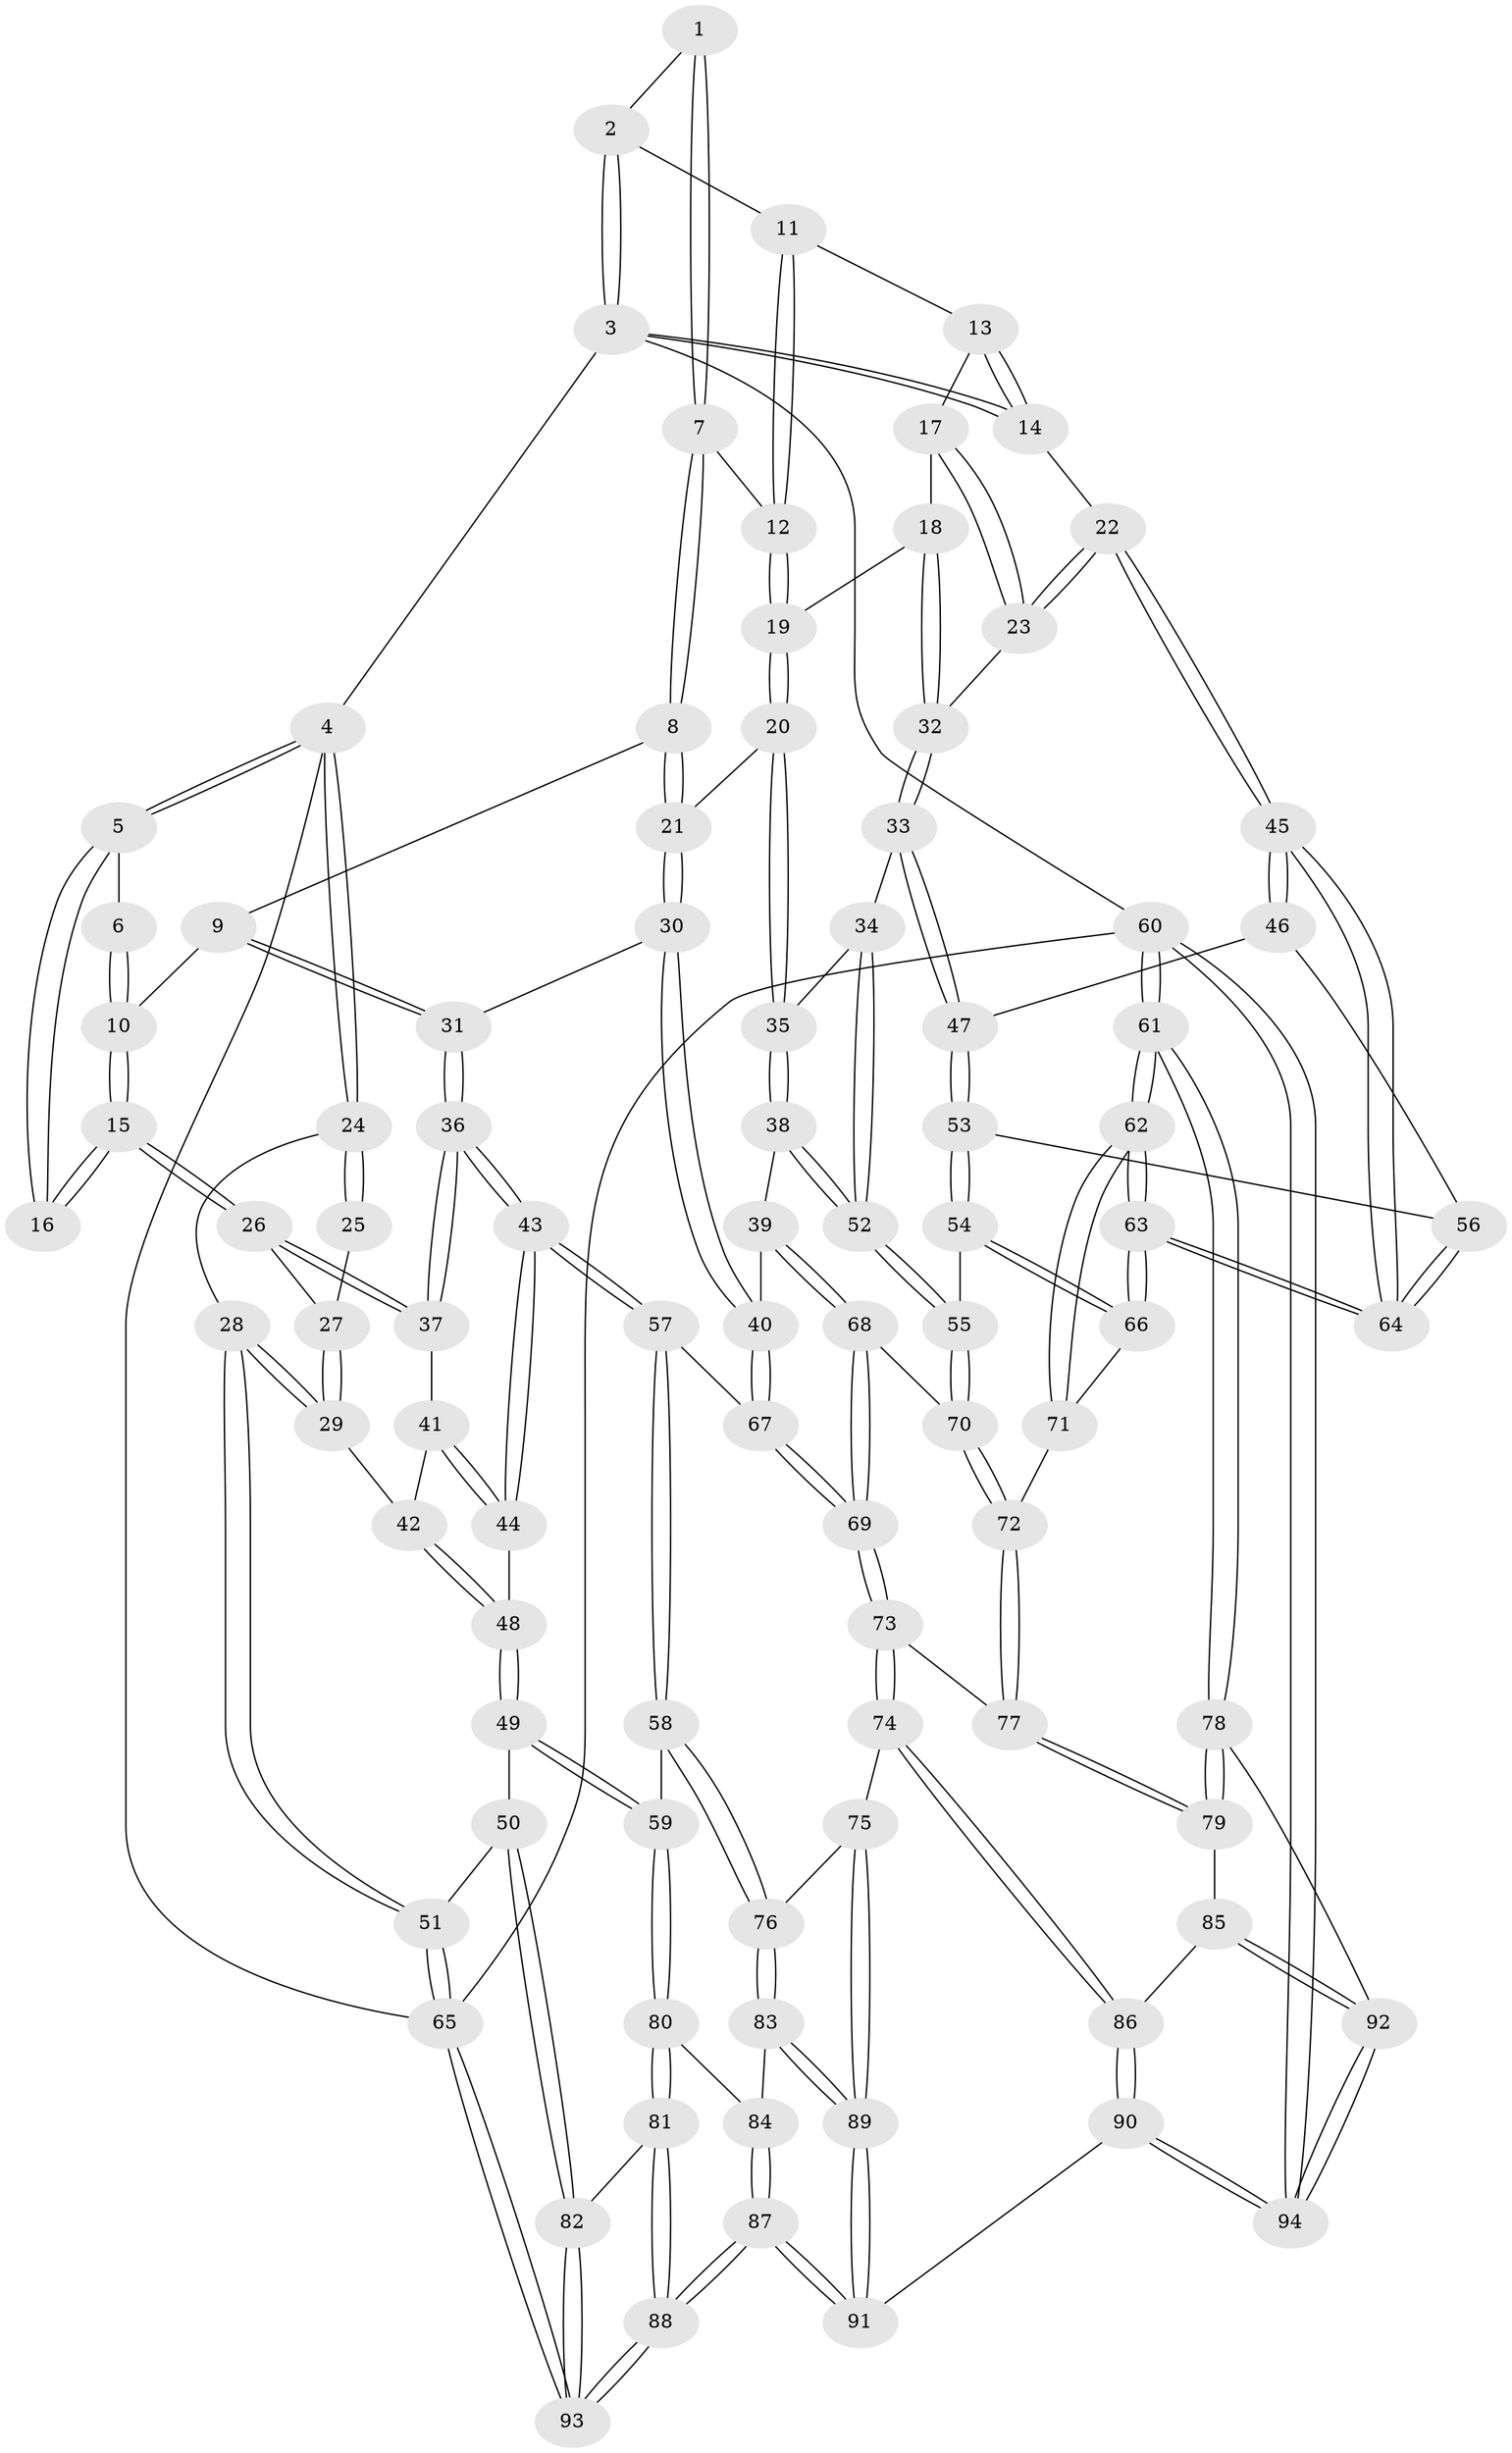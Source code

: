 // Generated by graph-tools (version 1.1) at 2025/11/02/27/25 16:11:54]
// undirected, 94 vertices, 232 edges
graph export_dot {
graph [start="1"]
  node [color=gray90,style=filled];
  1 [pos="+0.46327571373005205+0"];
  2 [pos="+0.7743679626533537+0"];
  3 [pos="+1+0"];
  4 [pos="+0+0"];
  5 [pos="+0+0"];
  6 [pos="+0.24776963540198416+0"];
  7 [pos="+0.47656277920602647+0"];
  8 [pos="+0.4509031891471595+0.11972474464497358"];
  9 [pos="+0.37381979131690773+0.17409779359751354"];
  10 [pos="+0.25244241386025223+0.1905686293501281"];
  11 [pos="+0.7937006801965655+0"];
  12 [pos="+0.6889663262624244+0.10481498817523112"];
  13 [pos="+0.8634315350694607+0.07789183509398664"];
  14 [pos="+1+0.07352868808434487"];
  15 [pos="+0.2329255898641914+0.2027380882030196"];
  16 [pos="+0.147032166535686+0.14705867527512498"];
  17 [pos="+0.8518916386173634+0.1340334136719996"];
  18 [pos="+0.814803347597245+0.21580767716972346"];
  19 [pos="+0.6818679578053827+0.19217915563168797"];
  20 [pos="+0.6380938572686438+0.22457452091028476"];
  21 [pos="+0.5762687055908581+0.22763312360772914"];
  22 [pos="+1+0.08855835128220353"];
  23 [pos="+1+0.21352160648169324"];
  24 [pos="+0+0.04009523099862408"];
  25 [pos="+0.1066489897011772+0.1598577164037565"];
  26 [pos="+0.21307007244192724+0.2682551264037604"];
  27 [pos="+0.047398175307836174+0.2154416544356921"];
  28 [pos="+0+0.29153000110378685"];
  29 [pos="+0+0.2998930346266082"];
  30 [pos="+0.4744551156395354+0.44316021607207057"];
  31 [pos="+0.4381662950432618+0.44529098404725787"];
  32 [pos="+0.8671849572829101+0.2988434329457106"];
  33 [pos="+0.8610684427497282+0.3549382674360147"];
  34 [pos="+0.8439554926831164+0.36525827606382016"];
  35 [pos="+0.6848027776524319+0.3332727033455616"];
  36 [pos="+0.38711680162247275+0.4676655200839932"];
  37 [pos="+0.20966513920412697+0.2809785624692166"];
  38 [pos="+0.6179101005311617+0.4869415768432581"];
  39 [pos="+0.5725663051145136+0.49235449206444043"];
  40 [pos="+0.5683426498080905+0.49109331872802936"];
  41 [pos="+0.18610438921892886+0.29878129455640134"];
  42 [pos="+0+0.3125629099236484"];
  43 [pos="+0.3246406662999724+0.5478350013831457"];
  44 [pos="+0.15781194608983187+0.40013498573549267"];
  45 [pos="+1+0.4758324257221286"];
  46 [pos="+0.9725374594714606+0.41573125685921813"];
  47 [pos="+0.9071473592146563+0.39013632788801467"];
  48 [pos="+0.10335098456818122+0.454633846568089"];
  49 [pos="+0.06415763091737389+0.6631734959643868"];
  50 [pos="+0.05082603837066496+0.6653466253763298"];
  51 [pos="+0+0.6668106359552273"];
  52 [pos="+0.7342361117606254+0.5239643484067348"];
  53 [pos="+0.882657251396362+0.5444912886509659"];
  54 [pos="+0.7928314811820624+0.5772009426635012"];
  55 [pos="+0.7503292677790597+0.5493707197471195"];
  56 [pos="+0.9103442804862497+0.5496015911867858"];
  57 [pos="+0.28618885721693293+0.6240974120718612"];
  58 [pos="+0.22397252286275446+0.6869575446764267"];
  59 [pos="+0.21650430453504457+0.6901504522611986"];
  60 [pos="+1+1"];
  61 [pos="+1+1"];
  62 [pos="+1+0.9020115651817745"];
  63 [pos="+1+0.6867421325311962"];
  64 [pos="+1+0.6827233238983387"];
  65 [pos="+0+1"];
  66 [pos="+0.8026392338184904+0.5986996630061473"];
  67 [pos="+0.48009989198034153+0.6758710121556878"];
  68 [pos="+0.5997012916747207+0.7246665938978568"];
  69 [pos="+0.5683982264249738+0.7534007297153237"];
  70 [pos="+0.6572226769224035+0.7144920625138769"];
  71 [pos="+0.8335655954348069+0.7277393513430697"];
  72 [pos="+0.7593299143945107+0.7616102375637638"];
  73 [pos="+0.5590939314551274+0.7826795358694337"];
  74 [pos="+0.5279079601802004+0.8344213421340584"];
  75 [pos="+0.5226338994746872+0.8358794641204051"];
  76 [pos="+0.45116147320997857+0.8332226533726409"];
  77 [pos="+0.7368444368148004+0.8575945416188737"];
  78 [pos="+0.7980414915332429+0.9182460135965594"];
  79 [pos="+0.7384100846598555+0.8685918798425069"];
  80 [pos="+0.22493917786846107+0.8149153341788822"];
  81 [pos="+0.19407303606409276+0.8737295674344192"];
  82 [pos="+0.07513639562026542+0.987291018207997"];
  83 [pos="+0.3691097786147987+0.9446418590299431"];
  84 [pos="+0.2509266804448348+0.8533151344027479"];
  85 [pos="+0.673535578295314+0.910417399382937"];
  86 [pos="+0.586847685741347+0.9116123711992711"];
  87 [pos="+0.3051846966884719+1"];
  88 [pos="+0.2330673625849073+1"];
  89 [pos="+0.3888266296688615+1"];
  90 [pos="+0.5863985936611115+1"];
  91 [pos="+0.38473041525783647+1"];
  92 [pos="+0.6964397807090569+0.9811000390903512"];
  93 [pos="+0+1"];
  94 [pos="+0.6551048036463363+1"];
  1 -- 2;
  1 -- 7;
  1 -- 7;
  2 -- 3;
  2 -- 3;
  2 -- 11;
  3 -- 4;
  3 -- 14;
  3 -- 14;
  3 -- 60;
  4 -- 5;
  4 -- 5;
  4 -- 24;
  4 -- 24;
  4 -- 65;
  5 -- 6;
  5 -- 16;
  5 -- 16;
  6 -- 10;
  6 -- 10;
  7 -- 8;
  7 -- 8;
  7 -- 12;
  8 -- 9;
  8 -- 21;
  8 -- 21;
  9 -- 10;
  9 -- 31;
  9 -- 31;
  10 -- 15;
  10 -- 15;
  11 -- 12;
  11 -- 12;
  11 -- 13;
  12 -- 19;
  12 -- 19;
  13 -- 14;
  13 -- 14;
  13 -- 17;
  14 -- 22;
  15 -- 16;
  15 -- 16;
  15 -- 26;
  15 -- 26;
  17 -- 18;
  17 -- 23;
  17 -- 23;
  18 -- 19;
  18 -- 32;
  18 -- 32;
  19 -- 20;
  19 -- 20;
  20 -- 21;
  20 -- 35;
  20 -- 35;
  21 -- 30;
  21 -- 30;
  22 -- 23;
  22 -- 23;
  22 -- 45;
  22 -- 45;
  23 -- 32;
  24 -- 25;
  24 -- 25;
  24 -- 28;
  25 -- 27;
  26 -- 27;
  26 -- 37;
  26 -- 37;
  27 -- 29;
  27 -- 29;
  28 -- 29;
  28 -- 29;
  28 -- 51;
  28 -- 51;
  29 -- 42;
  30 -- 31;
  30 -- 40;
  30 -- 40;
  31 -- 36;
  31 -- 36;
  32 -- 33;
  32 -- 33;
  33 -- 34;
  33 -- 47;
  33 -- 47;
  34 -- 35;
  34 -- 52;
  34 -- 52;
  35 -- 38;
  35 -- 38;
  36 -- 37;
  36 -- 37;
  36 -- 43;
  36 -- 43;
  37 -- 41;
  38 -- 39;
  38 -- 52;
  38 -- 52;
  39 -- 40;
  39 -- 68;
  39 -- 68;
  40 -- 67;
  40 -- 67;
  41 -- 42;
  41 -- 44;
  41 -- 44;
  42 -- 48;
  42 -- 48;
  43 -- 44;
  43 -- 44;
  43 -- 57;
  43 -- 57;
  44 -- 48;
  45 -- 46;
  45 -- 46;
  45 -- 64;
  45 -- 64;
  46 -- 47;
  46 -- 56;
  47 -- 53;
  47 -- 53;
  48 -- 49;
  48 -- 49;
  49 -- 50;
  49 -- 59;
  49 -- 59;
  50 -- 51;
  50 -- 82;
  50 -- 82;
  51 -- 65;
  51 -- 65;
  52 -- 55;
  52 -- 55;
  53 -- 54;
  53 -- 54;
  53 -- 56;
  54 -- 55;
  54 -- 66;
  54 -- 66;
  55 -- 70;
  55 -- 70;
  56 -- 64;
  56 -- 64;
  57 -- 58;
  57 -- 58;
  57 -- 67;
  58 -- 59;
  58 -- 76;
  58 -- 76;
  59 -- 80;
  59 -- 80;
  60 -- 61;
  60 -- 61;
  60 -- 94;
  60 -- 94;
  60 -- 65;
  61 -- 62;
  61 -- 62;
  61 -- 78;
  61 -- 78;
  62 -- 63;
  62 -- 63;
  62 -- 71;
  62 -- 71;
  63 -- 64;
  63 -- 64;
  63 -- 66;
  63 -- 66;
  65 -- 93;
  65 -- 93;
  66 -- 71;
  67 -- 69;
  67 -- 69;
  68 -- 69;
  68 -- 69;
  68 -- 70;
  69 -- 73;
  69 -- 73;
  70 -- 72;
  70 -- 72;
  71 -- 72;
  72 -- 77;
  72 -- 77;
  73 -- 74;
  73 -- 74;
  73 -- 77;
  74 -- 75;
  74 -- 86;
  74 -- 86;
  75 -- 76;
  75 -- 89;
  75 -- 89;
  76 -- 83;
  76 -- 83;
  77 -- 79;
  77 -- 79;
  78 -- 79;
  78 -- 79;
  78 -- 92;
  79 -- 85;
  80 -- 81;
  80 -- 81;
  80 -- 84;
  81 -- 82;
  81 -- 88;
  81 -- 88;
  82 -- 93;
  82 -- 93;
  83 -- 84;
  83 -- 89;
  83 -- 89;
  84 -- 87;
  84 -- 87;
  85 -- 86;
  85 -- 92;
  85 -- 92;
  86 -- 90;
  86 -- 90;
  87 -- 88;
  87 -- 88;
  87 -- 91;
  87 -- 91;
  88 -- 93;
  88 -- 93;
  89 -- 91;
  89 -- 91;
  90 -- 91;
  90 -- 94;
  90 -- 94;
  92 -- 94;
  92 -- 94;
}
